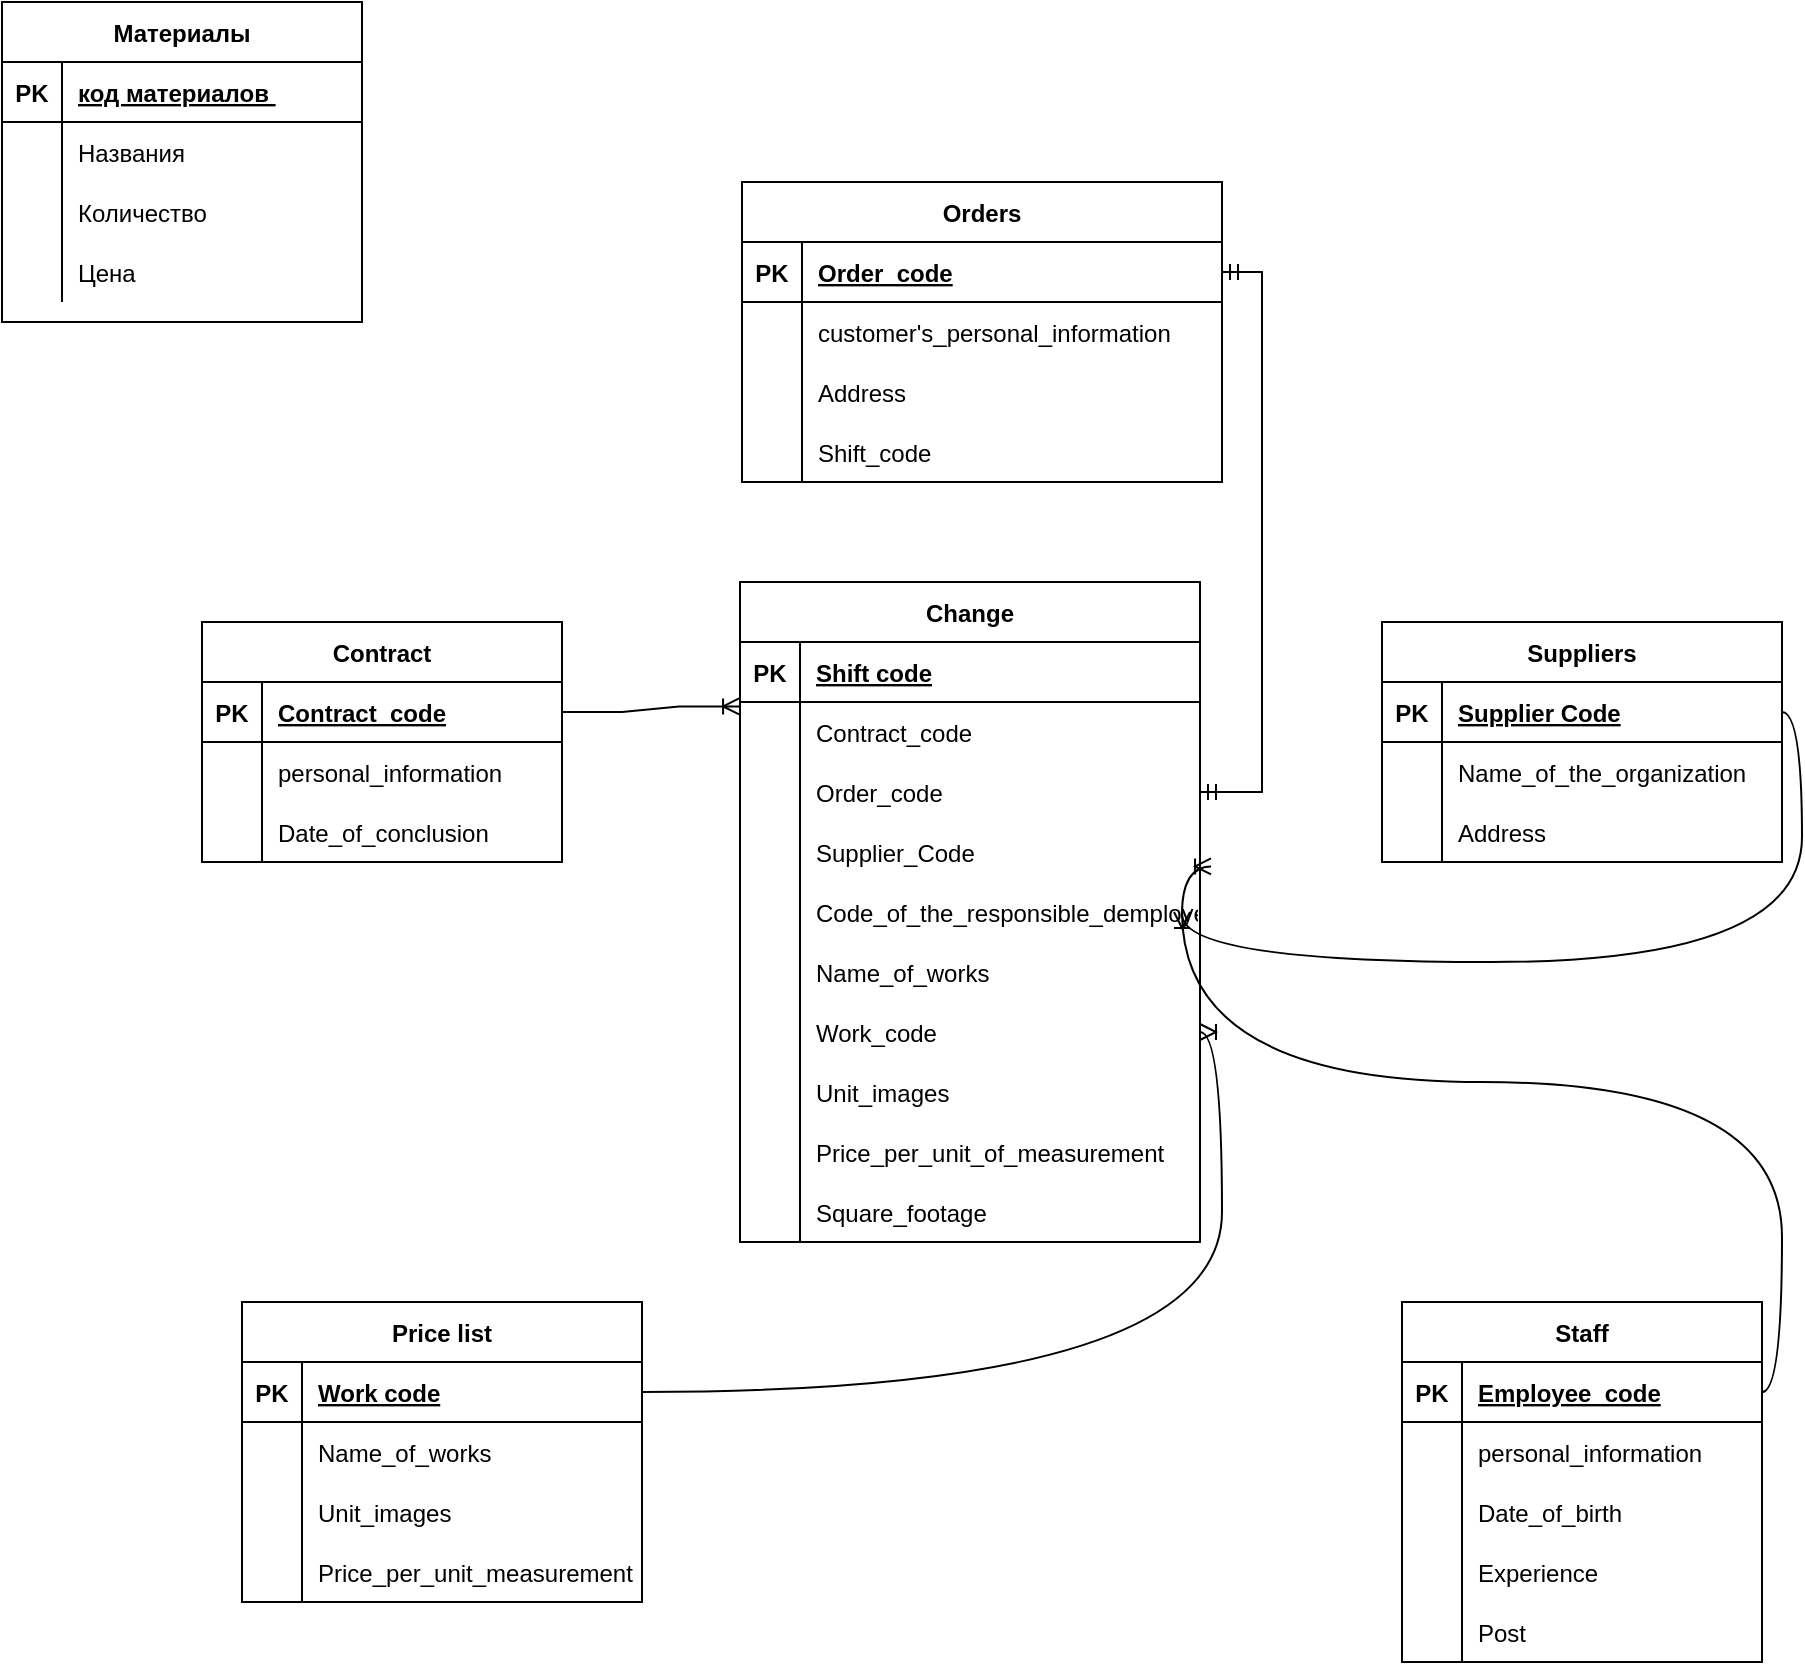 <mxfile version="20.5.0" type="github">
  <diagram id="OFI7wvl5KYQrq9Ls-xoK" name="Страница 1">
    <mxGraphModel dx="1897" dy="1769" grid="1" gridSize="10" guides="1" tooltips="1" connect="1" arrows="1" fold="1" page="1" pageScale="1" pageWidth="827" pageHeight="1169" math="0" shadow="0">
      <root>
        <mxCell id="0" />
        <mxCell id="1" parent="0" />
        <mxCell id="4_44RCQVXp3k6kY-jnT7-1" value="Contract" style="shape=table;startSize=30;container=1;collapsible=1;childLayout=tableLayout;fixedRows=1;rowLines=0;fontStyle=1;align=center;resizeLast=1;" parent="1" vertex="1">
          <mxGeometry x="10" y="180" width="180" height="120" as="geometry" />
        </mxCell>
        <mxCell id="4_44RCQVXp3k6kY-jnT7-2" value="" style="shape=tableRow;horizontal=0;startSize=0;swimlaneHead=0;swimlaneBody=0;fillColor=none;collapsible=0;dropTarget=0;points=[[0,0.5],[1,0.5]];portConstraint=eastwest;top=0;left=0;right=0;bottom=1;" parent="4_44RCQVXp3k6kY-jnT7-1" vertex="1">
          <mxGeometry y="30" width="180" height="30" as="geometry" />
        </mxCell>
        <mxCell id="4_44RCQVXp3k6kY-jnT7-3" value="PK" style="shape=partialRectangle;connectable=0;fillColor=none;top=0;left=0;bottom=0;right=0;fontStyle=1;overflow=hidden;" parent="4_44RCQVXp3k6kY-jnT7-2" vertex="1">
          <mxGeometry width="30" height="30" as="geometry">
            <mxRectangle width="30" height="30" as="alternateBounds" />
          </mxGeometry>
        </mxCell>
        <mxCell id="4_44RCQVXp3k6kY-jnT7-4" value="Contract_code" style="shape=partialRectangle;connectable=0;fillColor=none;top=0;left=0;bottom=0;right=0;align=left;spacingLeft=6;fontStyle=5;overflow=hidden;" parent="4_44RCQVXp3k6kY-jnT7-2" vertex="1">
          <mxGeometry x="30" width="150" height="30" as="geometry">
            <mxRectangle width="150" height="30" as="alternateBounds" />
          </mxGeometry>
        </mxCell>
        <mxCell id="4_44RCQVXp3k6kY-jnT7-5" value="" style="shape=tableRow;horizontal=0;startSize=0;swimlaneHead=0;swimlaneBody=0;fillColor=none;collapsible=0;dropTarget=0;points=[[0,0.5],[1,0.5]];portConstraint=eastwest;top=0;left=0;right=0;bottom=0;" parent="4_44RCQVXp3k6kY-jnT7-1" vertex="1">
          <mxGeometry y="60" width="180" height="30" as="geometry" />
        </mxCell>
        <mxCell id="4_44RCQVXp3k6kY-jnT7-6" value="" style="shape=partialRectangle;connectable=0;fillColor=none;top=0;left=0;bottom=0;right=0;editable=1;overflow=hidden;" parent="4_44RCQVXp3k6kY-jnT7-5" vertex="1">
          <mxGeometry width="30" height="30" as="geometry">
            <mxRectangle width="30" height="30" as="alternateBounds" />
          </mxGeometry>
        </mxCell>
        <mxCell id="4_44RCQVXp3k6kY-jnT7-7" value="personal_information" style="shape=partialRectangle;connectable=0;fillColor=none;top=0;left=0;bottom=0;right=0;align=left;spacingLeft=6;overflow=hidden;" parent="4_44RCQVXp3k6kY-jnT7-5" vertex="1">
          <mxGeometry x="30" width="150" height="30" as="geometry">
            <mxRectangle width="150" height="30" as="alternateBounds" />
          </mxGeometry>
        </mxCell>
        <mxCell id="4_44RCQVXp3k6kY-jnT7-8" value="" style="shape=tableRow;horizontal=0;startSize=0;swimlaneHead=0;swimlaneBody=0;fillColor=none;collapsible=0;dropTarget=0;points=[[0,0.5],[1,0.5]];portConstraint=eastwest;top=0;left=0;right=0;bottom=0;" parent="4_44RCQVXp3k6kY-jnT7-1" vertex="1">
          <mxGeometry y="90" width="180" height="30" as="geometry" />
        </mxCell>
        <mxCell id="4_44RCQVXp3k6kY-jnT7-9" value="" style="shape=partialRectangle;connectable=0;fillColor=none;top=0;left=0;bottom=0;right=0;editable=1;overflow=hidden;" parent="4_44RCQVXp3k6kY-jnT7-8" vertex="1">
          <mxGeometry width="30" height="30" as="geometry">
            <mxRectangle width="30" height="30" as="alternateBounds" />
          </mxGeometry>
        </mxCell>
        <mxCell id="4_44RCQVXp3k6kY-jnT7-10" value="Date_of_conclusion" style="shape=partialRectangle;connectable=0;fillColor=none;top=0;left=0;bottom=0;right=0;align=left;spacingLeft=6;overflow=hidden;" parent="4_44RCQVXp3k6kY-jnT7-8" vertex="1">
          <mxGeometry x="30" width="150" height="30" as="geometry">
            <mxRectangle width="150" height="30" as="alternateBounds" />
          </mxGeometry>
        </mxCell>
        <mxCell id="4_44RCQVXp3k6kY-jnT7-11" value="Change" style="shape=table;startSize=30;container=1;collapsible=1;childLayout=tableLayout;fixedRows=1;rowLines=0;fontStyle=1;align=center;resizeLast=1;gradientColor=none;" parent="1" vertex="1">
          <mxGeometry x="279" y="160" width="230" height="330" as="geometry" />
        </mxCell>
        <mxCell id="4_44RCQVXp3k6kY-jnT7-12" value="" style="shape=tableRow;horizontal=0;startSize=0;swimlaneHead=0;swimlaneBody=0;fillColor=none;collapsible=0;dropTarget=0;points=[[0,0.5],[1,0.5]];portConstraint=eastwest;top=0;left=0;right=0;bottom=1;" parent="4_44RCQVXp3k6kY-jnT7-11" vertex="1">
          <mxGeometry y="30" width="230" height="30" as="geometry" />
        </mxCell>
        <mxCell id="4_44RCQVXp3k6kY-jnT7-13" value="PK" style="shape=partialRectangle;connectable=0;fillColor=none;top=0;left=0;bottom=0;right=0;fontStyle=1;overflow=hidden;" parent="4_44RCQVXp3k6kY-jnT7-12" vertex="1">
          <mxGeometry width="30" height="30" as="geometry">
            <mxRectangle width="30" height="30" as="alternateBounds" />
          </mxGeometry>
        </mxCell>
        <mxCell id="4_44RCQVXp3k6kY-jnT7-14" value="Shift code" style="shape=partialRectangle;connectable=0;fillColor=none;top=0;left=0;bottom=0;right=0;align=left;spacingLeft=6;fontStyle=5;overflow=hidden;" parent="4_44RCQVXp3k6kY-jnT7-12" vertex="1">
          <mxGeometry x="30" width="200" height="30" as="geometry">
            <mxRectangle width="200" height="30" as="alternateBounds" />
          </mxGeometry>
        </mxCell>
        <mxCell id="4_44RCQVXp3k6kY-jnT7-15" value="" style="shape=tableRow;horizontal=0;startSize=0;swimlaneHead=0;swimlaneBody=0;fillColor=none;collapsible=0;dropTarget=0;points=[[0,0.5],[1,0.5]];portConstraint=eastwest;top=0;left=0;right=0;bottom=0;" parent="4_44RCQVXp3k6kY-jnT7-11" vertex="1">
          <mxGeometry y="60" width="230" height="30" as="geometry" />
        </mxCell>
        <mxCell id="4_44RCQVXp3k6kY-jnT7-16" value="" style="shape=partialRectangle;connectable=0;fillColor=none;top=0;left=0;bottom=0;right=0;editable=1;overflow=hidden;" parent="4_44RCQVXp3k6kY-jnT7-15" vertex="1">
          <mxGeometry width="30" height="30" as="geometry">
            <mxRectangle width="30" height="30" as="alternateBounds" />
          </mxGeometry>
        </mxCell>
        <mxCell id="4_44RCQVXp3k6kY-jnT7-17" value="Contract_code" style="shape=partialRectangle;connectable=0;fillColor=none;top=0;left=0;bottom=0;right=0;align=left;spacingLeft=6;overflow=hidden;" parent="4_44RCQVXp3k6kY-jnT7-15" vertex="1">
          <mxGeometry x="30" width="200" height="30" as="geometry">
            <mxRectangle width="200" height="30" as="alternateBounds" />
          </mxGeometry>
        </mxCell>
        <mxCell id="4_44RCQVXp3k6kY-jnT7-18" value="" style="shape=tableRow;horizontal=0;startSize=0;swimlaneHead=0;swimlaneBody=0;fillColor=none;collapsible=0;dropTarget=0;points=[[0,0.5],[1,0.5]];portConstraint=eastwest;top=0;left=0;right=0;bottom=0;" parent="4_44RCQVXp3k6kY-jnT7-11" vertex="1">
          <mxGeometry y="90" width="230" height="30" as="geometry" />
        </mxCell>
        <mxCell id="4_44RCQVXp3k6kY-jnT7-19" value="" style="shape=partialRectangle;connectable=0;fillColor=none;top=0;left=0;bottom=0;right=0;editable=1;overflow=hidden;" parent="4_44RCQVXp3k6kY-jnT7-18" vertex="1">
          <mxGeometry width="30" height="30" as="geometry">
            <mxRectangle width="30" height="30" as="alternateBounds" />
          </mxGeometry>
        </mxCell>
        <mxCell id="4_44RCQVXp3k6kY-jnT7-20" value="Order_code" style="shape=partialRectangle;connectable=0;fillColor=none;top=0;left=0;bottom=0;right=0;align=left;spacingLeft=6;overflow=hidden;" parent="4_44RCQVXp3k6kY-jnT7-18" vertex="1">
          <mxGeometry x="30" width="200" height="30" as="geometry">
            <mxRectangle width="200" height="30" as="alternateBounds" />
          </mxGeometry>
        </mxCell>
        <mxCell id="4_44RCQVXp3k6kY-jnT7-21" style="shape=tableRow;horizontal=0;startSize=0;swimlaneHead=0;swimlaneBody=0;fillColor=none;collapsible=0;dropTarget=0;points=[[0,0.5],[1,0.5]];portConstraint=eastwest;top=0;left=0;right=0;bottom=0;" parent="4_44RCQVXp3k6kY-jnT7-11" vertex="1">
          <mxGeometry y="120" width="230" height="30" as="geometry" />
        </mxCell>
        <mxCell id="4_44RCQVXp3k6kY-jnT7-22" style="shape=partialRectangle;connectable=0;fillColor=none;top=0;left=0;bottom=0;right=0;editable=1;overflow=hidden;" parent="4_44RCQVXp3k6kY-jnT7-21" vertex="1">
          <mxGeometry width="30" height="30" as="geometry">
            <mxRectangle width="30" height="30" as="alternateBounds" />
          </mxGeometry>
        </mxCell>
        <mxCell id="4_44RCQVXp3k6kY-jnT7-23" value="Supplier_Code" style="shape=partialRectangle;connectable=0;fillColor=none;top=0;left=0;bottom=0;right=0;align=left;spacingLeft=6;overflow=hidden;" parent="4_44RCQVXp3k6kY-jnT7-21" vertex="1">
          <mxGeometry x="30" width="200" height="30" as="geometry">
            <mxRectangle width="200" height="30" as="alternateBounds" />
          </mxGeometry>
        </mxCell>
        <mxCell id="4_44RCQVXp3k6kY-jnT7-24" style="shape=tableRow;horizontal=0;startSize=0;swimlaneHead=0;swimlaneBody=0;fillColor=none;collapsible=0;dropTarget=0;points=[[0,0.5],[1,0.5]];portConstraint=eastwest;top=0;left=0;right=0;bottom=0;" parent="4_44RCQVXp3k6kY-jnT7-11" vertex="1">
          <mxGeometry y="150" width="230" height="30" as="geometry" />
        </mxCell>
        <mxCell id="4_44RCQVXp3k6kY-jnT7-25" style="shape=partialRectangle;connectable=0;fillColor=none;top=0;left=0;bottom=0;right=0;editable=1;overflow=hidden;" parent="4_44RCQVXp3k6kY-jnT7-24" vertex="1">
          <mxGeometry width="30" height="30" as="geometry">
            <mxRectangle width="30" height="30" as="alternateBounds" />
          </mxGeometry>
        </mxCell>
        <mxCell id="4_44RCQVXp3k6kY-jnT7-26" value="Code_of_the_responsible_demployee" style="shape=partialRectangle;connectable=0;fillColor=none;top=0;left=0;bottom=0;right=0;align=left;spacingLeft=6;overflow=hidden;" parent="4_44RCQVXp3k6kY-jnT7-24" vertex="1">
          <mxGeometry x="30" width="200" height="30" as="geometry">
            <mxRectangle width="200" height="30" as="alternateBounds" />
          </mxGeometry>
        </mxCell>
        <mxCell id="4_44RCQVXp3k6kY-jnT7-27" style="shape=tableRow;horizontal=0;startSize=0;swimlaneHead=0;swimlaneBody=0;fillColor=none;collapsible=0;dropTarget=0;points=[[0,0.5],[1,0.5]];portConstraint=eastwest;top=0;left=0;right=0;bottom=0;" parent="4_44RCQVXp3k6kY-jnT7-11" vertex="1">
          <mxGeometry y="180" width="230" height="30" as="geometry" />
        </mxCell>
        <mxCell id="4_44RCQVXp3k6kY-jnT7-28" style="shape=partialRectangle;connectable=0;fillColor=none;top=0;left=0;bottom=0;right=0;editable=1;overflow=hidden;" parent="4_44RCQVXp3k6kY-jnT7-27" vertex="1">
          <mxGeometry width="30" height="30" as="geometry">
            <mxRectangle width="30" height="30" as="alternateBounds" />
          </mxGeometry>
        </mxCell>
        <mxCell id="4_44RCQVXp3k6kY-jnT7-29" value="Name_of_works" style="shape=partialRectangle;connectable=0;fillColor=none;top=0;left=0;bottom=0;right=0;align=left;spacingLeft=6;overflow=hidden;" parent="4_44RCQVXp3k6kY-jnT7-27" vertex="1">
          <mxGeometry x="30" width="200" height="30" as="geometry">
            <mxRectangle width="200" height="30" as="alternateBounds" />
          </mxGeometry>
        </mxCell>
        <mxCell id="4_44RCQVXp3k6kY-jnT7-30" style="shape=tableRow;horizontal=0;startSize=0;swimlaneHead=0;swimlaneBody=0;fillColor=none;collapsible=0;dropTarget=0;points=[[0,0.5],[1,0.5]];portConstraint=eastwest;top=0;left=0;right=0;bottom=0;" parent="4_44RCQVXp3k6kY-jnT7-11" vertex="1">
          <mxGeometry y="210" width="230" height="30" as="geometry" />
        </mxCell>
        <mxCell id="4_44RCQVXp3k6kY-jnT7-31" style="shape=partialRectangle;connectable=0;fillColor=none;top=0;left=0;bottom=0;right=0;editable=1;overflow=hidden;" parent="4_44RCQVXp3k6kY-jnT7-30" vertex="1">
          <mxGeometry width="30" height="30" as="geometry">
            <mxRectangle width="30" height="30" as="alternateBounds" />
          </mxGeometry>
        </mxCell>
        <mxCell id="4_44RCQVXp3k6kY-jnT7-32" value="Work_code" style="shape=partialRectangle;connectable=0;fillColor=none;top=0;left=0;bottom=0;right=0;align=left;spacingLeft=6;overflow=hidden;" parent="4_44RCQVXp3k6kY-jnT7-30" vertex="1">
          <mxGeometry x="30" width="200" height="30" as="geometry">
            <mxRectangle width="200" height="30" as="alternateBounds" />
          </mxGeometry>
        </mxCell>
        <mxCell id="4_44RCQVXp3k6kY-jnT7-33" style="shape=tableRow;horizontal=0;startSize=0;swimlaneHead=0;swimlaneBody=0;fillColor=none;collapsible=0;dropTarget=0;points=[[0,0.5],[1,0.5]];portConstraint=eastwest;top=0;left=0;right=0;bottom=0;" parent="4_44RCQVXp3k6kY-jnT7-11" vertex="1">
          <mxGeometry y="240" width="230" height="30" as="geometry" />
        </mxCell>
        <mxCell id="4_44RCQVXp3k6kY-jnT7-34" style="shape=partialRectangle;connectable=0;fillColor=none;top=0;left=0;bottom=0;right=0;editable=1;overflow=hidden;" parent="4_44RCQVXp3k6kY-jnT7-33" vertex="1">
          <mxGeometry width="30" height="30" as="geometry">
            <mxRectangle width="30" height="30" as="alternateBounds" />
          </mxGeometry>
        </mxCell>
        <mxCell id="4_44RCQVXp3k6kY-jnT7-35" value="Unit_images" style="shape=partialRectangle;connectable=0;fillColor=none;top=0;left=0;bottom=0;right=0;align=left;spacingLeft=6;overflow=hidden;" parent="4_44RCQVXp3k6kY-jnT7-33" vertex="1">
          <mxGeometry x="30" width="200" height="30" as="geometry">
            <mxRectangle width="200" height="30" as="alternateBounds" />
          </mxGeometry>
        </mxCell>
        <mxCell id="4_44RCQVXp3k6kY-jnT7-36" style="shape=tableRow;horizontal=0;startSize=0;swimlaneHead=0;swimlaneBody=0;fillColor=none;collapsible=0;dropTarget=0;points=[[0,0.5],[1,0.5]];portConstraint=eastwest;top=0;left=0;right=0;bottom=0;" parent="4_44RCQVXp3k6kY-jnT7-11" vertex="1">
          <mxGeometry y="270" width="230" height="30" as="geometry" />
        </mxCell>
        <mxCell id="4_44RCQVXp3k6kY-jnT7-37" style="shape=partialRectangle;connectable=0;fillColor=none;top=0;left=0;bottom=0;right=0;editable=1;overflow=hidden;" parent="4_44RCQVXp3k6kY-jnT7-36" vertex="1">
          <mxGeometry width="30" height="30" as="geometry">
            <mxRectangle width="30" height="30" as="alternateBounds" />
          </mxGeometry>
        </mxCell>
        <mxCell id="4_44RCQVXp3k6kY-jnT7-38" value="Price_per_unit_of_measurement" style="shape=partialRectangle;connectable=0;fillColor=none;top=0;left=0;bottom=0;right=0;align=left;spacingLeft=6;overflow=hidden;" parent="4_44RCQVXp3k6kY-jnT7-36" vertex="1">
          <mxGeometry x="30" width="200" height="30" as="geometry">
            <mxRectangle width="200" height="30" as="alternateBounds" />
          </mxGeometry>
        </mxCell>
        <mxCell id="4_44RCQVXp3k6kY-jnT7-39" style="shape=tableRow;horizontal=0;startSize=0;swimlaneHead=0;swimlaneBody=0;fillColor=none;collapsible=0;dropTarget=0;points=[[0,0.5],[1,0.5]];portConstraint=eastwest;top=0;left=0;right=0;bottom=0;" parent="4_44RCQVXp3k6kY-jnT7-11" vertex="1">
          <mxGeometry y="300" width="230" height="30" as="geometry" />
        </mxCell>
        <mxCell id="4_44RCQVXp3k6kY-jnT7-40" style="shape=partialRectangle;connectable=0;fillColor=none;top=0;left=0;bottom=0;right=0;editable=1;overflow=hidden;" parent="4_44RCQVXp3k6kY-jnT7-39" vertex="1">
          <mxGeometry width="30" height="30" as="geometry">
            <mxRectangle width="30" height="30" as="alternateBounds" />
          </mxGeometry>
        </mxCell>
        <mxCell id="4_44RCQVXp3k6kY-jnT7-41" value="Square_footage" style="shape=partialRectangle;connectable=0;fillColor=none;top=0;left=0;bottom=0;right=0;align=left;spacingLeft=6;overflow=hidden;" parent="4_44RCQVXp3k6kY-jnT7-39" vertex="1">
          <mxGeometry x="30" width="200" height="30" as="geometry">
            <mxRectangle width="200" height="30" as="alternateBounds" />
          </mxGeometry>
        </mxCell>
        <mxCell id="4_44RCQVXp3k6kY-jnT7-42" value="Orders" style="shape=table;startSize=30;container=1;collapsible=1;childLayout=tableLayout;fixedRows=1;rowLines=0;fontStyle=1;align=center;resizeLast=1;" parent="1" vertex="1">
          <mxGeometry x="280" y="-40" width="240" height="150" as="geometry" />
        </mxCell>
        <mxCell id="4_44RCQVXp3k6kY-jnT7-43" value="" style="shape=tableRow;horizontal=0;startSize=0;swimlaneHead=0;swimlaneBody=0;fillColor=none;collapsible=0;dropTarget=0;points=[[0,0.5],[1,0.5]];portConstraint=eastwest;top=0;left=0;right=0;bottom=1;" parent="4_44RCQVXp3k6kY-jnT7-42" vertex="1">
          <mxGeometry y="30" width="240" height="30" as="geometry" />
        </mxCell>
        <mxCell id="4_44RCQVXp3k6kY-jnT7-44" value="PK" style="shape=partialRectangle;connectable=0;fillColor=none;top=0;left=0;bottom=0;right=0;fontStyle=1;overflow=hidden;" parent="4_44RCQVXp3k6kY-jnT7-43" vertex="1">
          <mxGeometry width="30" height="30" as="geometry">
            <mxRectangle width="30" height="30" as="alternateBounds" />
          </mxGeometry>
        </mxCell>
        <mxCell id="4_44RCQVXp3k6kY-jnT7-45" value="Order_code" style="shape=partialRectangle;connectable=0;fillColor=none;top=0;left=0;bottom=0;right=0;align=left;spacingLeft=6;fontStyle=5;overflow=hidden;" parent="4_44RCQVXp3k6kY-jnT7-43" vertex="1">
          <mxGeometry x="30" width="210" height="30" as="geometry">
            <mxRectangle width="210" height="30" as="alternateBounds" />
          </mxGeometry>
        </mxCell>
        <mxCell id="4_44RCQVXp3k6kY-jnT7-46" value="" style="shape=tableRow;horizontal=0;startSize=0;swimlaneHead=0;swimlaneBody=0;fillColor=none;collapsible=0;dropTarget=0;points=[[0,0.5],[1,0.5]];portConstraint=eastwest;top=0;left=0;right=0;bottom=0;" parent="4_44RCQVXp3k6kY-jnT7-42" vertex="1">
          <mxGeometry y="60" width="240" height="30" as="geometry" />
        </mxCell>
        <mxCell id="4_44RCQVXp3k6kY-jnT7-47" value="" style="shape=partialRectangle;connectable=0;fillColor=none;top=0;left=0;bottom=0;right=0;editable=1;overflow=hidden;" parent="4_44RCQVXp3k6kY-jnT7-46" vertex="1">
          <mxGeometry width="30" height="30" as="geometry">
            <mxRectangle width="30" height="30" as="alternateBounds" />
          </mxGeometry>
        </mxCell>
        <mxCell id="4_44RCQVXp3k6kY-jnT7-48" value="customer&#39;s_personal_information" style="shape=partialRectangle;connectable=0;fillColor=none;top=0;left=0;bottom=0;right=0;align=left;spacingLeft=6;overflow=hidden;" parent="4_44RCQVXp3k6kY-jnT7-46" vertex="1">
          <mxGeometry x="30" width="210" height="30" as="geometry">
            <mxRectangle width="210" height="30" as="alternateBounds" />
          </mxGeometry>
        </mxCell>
        <mxCell id="4_44RCQVXp3k6kY-jnT7-49" value="" style="shape=tableRow;horizontal=0;startSize=0;swimlaneHead=0;swimlaneBody=0;fillColor=none;collapsible=0;dropTarget=0;points=[[0,0.5],[1,0.5]];portConstraint=eastwest;top=0;left=0;right=0;bottom=0;" parent="4_44RCQVXp3k6kY-jnT7-42" vertex="1">
          <mxGeometry y="90" width="240" height="30" as="geometry" />
        </mxCell>
        <mxCell id="4_44RCQVXp3k6kY-jnT7-50" value="" style="shape=partialRectangle;connectable=0;fillColor=none;top=0;left=0;bottom=0;right=0;editable=1;overflow=hidden;" parent="4_44RCQVXp3k6kY-jnT7-49" vertex="1">
          <mxGeometry width="30" height="30" as="geometry">
            <mxRectangle width="30" height="30" as="alternateBounds" />
          </mxGeometry>
        </mxCell>
        <mxCell id="4_44RCQVXp3k6kY-jnT7-51" value="Address" style="shape=partialRectangle;connectable=0;fillColor=none;top=0;left=0;bottom=0;right=0;align=left;spacingLeft=6;overflow=hidden;" parent="4_44RCQVXp3k6kY-jnT7-49" vertex="1">
          <mxGeometry x="30" width="210" height="30" as="geometry">
            <mxRectangle width="210" height="30" as="alternateBounds" />
          </mxGeometry>
        </mxCell>
        <mxCell id="4_44RCQVXp3k6kY-jnT7-52" style="shape=tableRow;horizontal=0;startSize=0;swimlaneHead=0;swimlaneBody=0;fillColor=none;collapsible=0;dropTarget=0;points=[[0,0.5],[1,0.5]];portConstraint=eastwest;top=0;left=0;right=0;bottom=0;" parent="4_44RCQVXp3k6kY-jnT7-42" vertex="1">
          <mxGeometry y="120" width="240" height="30" as="geometry" />
        </mxCell>
        <mxCell id="4_44RCQVXp3k6kY-jnT7-53" style="shape=partialRectangle;connectable=0;fillColor=none;top=0;left=0;bottom=0;right=0;editable=1;overflow=hidden;" parent="4_44RCQVXp3k6kY-jnT7-52" vertex="1">
          <mxGeometry width="30" height="30" as="geometry">
            <mxRectangle width="30" height="30" as="alternateBounds" />
          </mxGeometry>
        </mxCell>
        <mxCell id="4_44RCQVXp3k6kY-jnT7-54" value="Shift_code" style="shape=partialRectangle;connectable=0;fillColor=none;top=0;left=0;bottom=0;right=0;align=left;spacingLeft=6;overflow=hidden;" parent="4_44RCQVXp3k6kY-jnT7-52" vertex="1">
          <mxGeometry x="30" width="210" height="30" as="geometry">
            <mxRectangle width="210" height="30" as="alternateBounds" />
          </mxGeometry>
        </mxCell>
        <mxCell id="4_44RCQVXp3k6kY-jnT7-55" value="Suppliers" style="shape=table;startSize=30;container=1;collapsible=1;childLayout=tableLayout;fixedRows=1;rowLines=0;fontStyle=1;align=center;resizeLast=1;" parent="1" vertex="1">
          <mxGeometry x="600" y="180" width="200" height="120" as="geometry" />
        </mxCell>
        <mxCell id="4_44RCQVXp3k6kY-jnT7-56" value="" style="shape=tableRow;horizontal=0;startSize=0;swimlaneHead=0;swimlaneBody=0;fillColor=none;collapsible=0;dropTarget=0;points=[[0,0.5],[1,0.5]];portConstraint=eastwest;top=0;left=0;right=0;bottom=1;" parent="4_44RCQVXp3k6kY-jnT7-55" vertex="1">
          <mxGeometry y="30" width="200" height="30" as="geometry" />
        </mxCell>
        <mxCell id="4_44RCQVXp3k6kY-jnT7-57" value="PK" style="shape=partialRectangle;connectable=0;fillColor=none;top=0;left=0;bottom=0;right=0;fontStyle=1;overflow=hidden;" parent="4_44RCQVXp3k6kY-jnT7-56" vertex="1">
          <mxGeometry width="30" height="30" as="geometry">
            <mxRectangle width="30" height="30" as="alternateBounds" />
          </mxGeometry>
        </mxCell>
        <mxCell id="4_44RCQVXp3k6kY-jnT7-58" value="Supplier Code" style="shape=partialRectangle;connectable=0;fillColor=none;top=0;left=0;bottom=0;right=0;align=left;spacingLeft=6;fontStyle=5;overflow=hidden;" parent="4_44RCQVXp3k6kY-jnT7-56" vertex="1">
          <mxGeometry x="30" width="170" height="30" as="geometry">
            <mxRectangle width="170" height="30" as="alternateBounds" />
          </mxGeometry>
        </mxCell>
        <mxCell id="4_44RCQVXp3k6kY-jnT7-59" value="" style="shape=tableRow;horizontal=0;startSize=0;swimlaneHead=0;swimlaneBody=0;fillColor=none;collapsible=0;dropTarget=0;points=[[0,0.5],[1,0.5]];portConstraint=eastwest;top=0;left=0;right=0;bottom=0;" parent="4_44RCQVXp3k6kY-jnT7-55" vertex="1">
          <mxGeometry y="60" width="200" height="30" as="geometry" />
        </mxCell>
        <mxCell id="4_44RCQVXp3k6kY-jnT7-60" value="" style="shape=partialRectangle;connectable=0;fillColor=none;top=0;left=0;bottom=0;right=0;editable=1;overflow=hidden;" parent="4_44RCQVXp3k6kY-jnT7-59" vertex="1">
          <mxGeometry width="30" height="30" as="geometry">
            <mxRectangle width="30" height="30" as="alternateBounds" />
          </mxGeometry>
        </mxCell>
        <mxCell id="4_44RCQVXp3k6kY-jnT7-61" value="Name_of_the_organization" style="shape=partialRectangle;connectable=0;fillColor=none;top=0;left=0;bottom=0;right=0;align=left;spacingLeft=6;overflow=hidden;" parent="4_44RCQVXp3k6kY-jnT7-59" vertex="1">
          <mxGeometry x="30" width="170" height="30" as="geometry">
            <mxRectangle width="170" height="30" as="alternateBounds" />
          </mxGeometry>
        </mxCell>
        <mxCell id="4_44RCQVXp3k6kY-jnT7-62" value="" style="shape=tableRow;horizontal=0;startSize=0;swimlaneHead=0;swimlaneBody=0;fillColor=none;collapsible=0;dropTarget=0;points=[[0,0.5],[1,0.5]];portConstraint=eastwest;top=0;left=0;right=0;bottom=0;" parent="4_44RCQVXp3k6kY-jnT7-55" vertex="1">
          <mxGeometry y="90" width="200" height="30" as="geometry" />
        </mxCell>
        <mxCell id="4_44RCQVXp3k6kY-jnT7-63" value="" style="shape=partialRectangle;connectable=0;fillColor=none;top=0;left=0;bottom=0;right=0;editable=1;overflow=hidden;" parent="4_44RCQVXp3k6kY-jnT7-62" vertex="1">
          <mxGeometry width="30" height="30" as="geometry">
            <mxRectangle width="30" height="30" as="alternateBounds" />
          </mxGeometry>
        </mxCell>
        <mxCell id="4_44RCQVXp3k6kY-jnT7-64" value="Address" style="shape=partialRectangle;connectable=0;fillColor=none;top=0;left=0;bottom=0;right=0;align=left;spacingLeft=6;overflow=hidden;" parent="4_44RCQVXp3k6kY-jnT7-62" vertex="1">
          <mxGeometry x="30" width="170" height="30" as="geometry">
            <mxRectangle width="170" height="30" as="alternateBounds" />
          </mxGeometry>
        </mxCell>
        <mxCell id="4_44RCQVXp3k6kY-jnT7-65" value="Staff" style="shape=table;startSize=30;container=1;collapsible=1;childLayout=tableLayout;fixedRows=1;rowLines=0;fontStyle=1;align=center;resizeLast=1;" parent="1" vertex="1">
          <mxGeometry x="610" y="520" width="180" height="180" as="geometry" />
        </mxCell>
        <mxCell id="4_44RCQVXp3k6kY-jnT7-66" value="" style="shape=tableRow;horizontal=0;startSize=0;swimlaneHead=0;swimlaneBody=0;fillColor=none;collapsible=0;dropTarget=0;points=[[0,0.5],[1,0.5]];portConstraint=eastwest;top=0;left=0;right=0;bottom=1;" parent="4_44RCQVXp3k6kY-jnT7-65" vertex="1">
          <mxGeometry y="30" width="180" height="30" as="geometry" />
        </mxCell>
        <mxCell id="4_44RCQVXp3k6kY-jnT7-67" value="PK" style="shape=partialRectangle;connectable=0;fillColor=none;top=0;left=0;bottom=0;right=0;fontStyle=1;overflow=hidden;" parent="4_44RCQVXp3k6kY-jnT7-66" vertex="1">
          <mxGeometry width="30" height="30" as="geometry">
            <mxRectangle width="30" height="30" as="alternateBounds" />
          </mxGeometry>
        </mxCell>
        <mxCell id="4_44RCQVXp3k6kY-jnT7-68" value="Employee_code" style="shape=partialRectangle;connectable=0;fillColor=none;top=0;left=0;bottom=0;right=0;align=left;spacingLeft=6;fontStyle=5;overflow=hidden;" parent="4_44RCQVXp3k6kY-jnT7-66" vertex="1">
          <mxGeometry x="30" width="150" height="30" as="geometry">
            <mxRectangle width="150" height="30" as="alternateBounds" />
          </mxGeometry>
        </mxCell>
        <mxCell id="4_44RCQVXp3k6kY-jnT7-69" value="" style="shape=tableRow;horizontal=0;startSize=0;swimlaneHead=0;swimlaneBody=0;fillColor=none;collapsible=0;dropTarget=0;points=[[0,0.5],[1,0.5]];portConstraint=eastwest;top=0;left=0;right=0;bottom=0;" parent="4_44RCQVXp3k6kY-jnT7-65" vertex="1">
          <mxGeometry y="60" width="180" height="30" as="geometry" />
        </mxCell>
        <mxCell id="4_44RCQVXp3k6kY-jnT7-70" value="" style="shape=partialRectangle;connectable=0;fillColor=none;top=0;left=0;bottom=0;right=0;editable=1;overflow=hidden;" parent="4_44RCQVXp3k6kY-jnT7-69" vertex="1">
          <mxGeometry width="30" height="30" as="geometry">
            <mxRectangle width="30" height="30" as="alternateBounds" />
          </mxGeometry>
        </mxCell>
        <mxCell id="4_44RCQVXp3k6kY-jnT7-71" value="personal_information" style="shape=partialRectangle;connectable=0;fillColor=none;top=0;left=0;bottom=0;right=0;align=left;spacingLeft=6;overflow=hidden;" parent="4_44RCQVXp3k6kY-jnT7-69" vertex="1">
          <mxGeometry x="30" width="150" height="30" as="geometry">
            <mxRectangle width="150" height="30" as="alternateBounds" />
          </mxGeometry>
        </mxCell>
        <mxCell id="4_44RCQVXp3k6kY-jnT7-72" value="" style="shape=tableRow;horizontal=0;startSize=0;swimlaneHead=0;swimlaneBody=0;fillColor=none;collapsible=0;dropTarget=0;points=[[0,0.5],[1,0.5]];portConstraint=eastwest;top=0;left=0;right=0;bottom=0;" parent="4_44RCQVXp3k6kY-jnT7-65" vertex="1">
          <mxGeometry y="90" width="180" height="30" as="geometry" />
        </mxCell>
        <mxCell id="4_44RCQVXp3k6kY-jnT7-73" value="" style="shape=partialRectangle;connectable=0;fillColor=none;top=0;left=0;bottom=0;right=0;editable=1;overflow=hidden;" parent="4_44RCQVXp3k6kY-jnT7-72" vertex="1">
          <mxGeometry width="30" height="30" as="geometry">
            <mxRectangle width="30" height="30" as="alternateBounds" />
          </mxGeometry>
        </mxCell>
        <mxCell id="4_44RCQVXp3k6kY-jnT7-74" value="Date_of_birth" style="shape=partialRectangle;connectable=0;fillColor=none;top=0;left=0;bottom=0;right=0;align=left;spacingLeft=6;overflow=hidden;" parent="4_44RCQVXp3k6kY-jnT7-72" vertex="1">
          <mxGeometry x="30" width="150" height="30" as="geometry">
            <mxRectangle width="150" height="30" as="alternateBounds" />
          </mxGeometry>
        </mxCell>
        <mxCell id="4_44RCQVXp3k6kY-jnT7-75" style="shape=tableRow;horizontal=0;startSize=0;swimlaneHead=0;swimlaneBody=0;fillColor=none;collapsible=0;dropTarget=0;points=[[0,0.5],[1,0.5]];portConstraint=eastwest;top=0;left=0;right=0;bottom=0;" parent="4_44RCQVXp3k6kY-jnT7-65" vertex="1">
          <mxGeometry y="120" width="180" height="30" as="geometry" />
        </mxCell>
        <mxCell id="4_44RCQVXp3k6kY-jnT7-76" style="shape=partialRectangle;connectable=0;fillColor=none;top=0;left=0;bottom=0;right=0;editable=1;overflow=hidden;" parent="4_44RCQVXp3k6kY-jnT7-75" vertex="1">
          <mxGeometry width="30" height="30" as="geometry">
            <mxRectangle width="30" height="30" as="alternateBounds" />
          </mxGeometry>
        </mxCell>
        <mxCell id="4_44RCQVXp3k6kY-jnT7-77" value="Experience" style="shape=partialRectangle;connectable=0;fillColor=none;top=0;left=0;bottom=0;right=0;align=left;spacingLeft=6;overflow=hidden;" parent="4_44RCQVXp3k6kY-jnT7-75" vertex="1">
          <mxGeometry x="30" width="150" height="30" as="geometry">
            <mxRectangle width="150" height="30" as="alternateBounds" />
          </mxGeometry>
        </mxCell>
        <mxCell id="4_44RCQVXp3k6kY-jnT7-78" style="shape=tableRow;horizontal=0;startSize=0;swimlaneHead=0;swimlaneBody=0;fillColor=none;collapsible=0;dropTarget=0;points=[[0,0.5],[1,0.5]];portConstraint=eastwest;top=0;left=0;right=0;bottom=0;" parent="4_44RCQVXp3k6kY-jnT7-65" vertex="1">
          <mxGeometry y="150" width="180" height="30" as="geometry" />
        </mxCell>
        <mxCell id="4_44RCQVXp3k6kY-jnT7-79" style="shape=partialRectangle;connectable=0;fillColor=none;top=0;left=0;bottom=0;right=0;editable=1;overflow=hidden;" parent="4_44RCQVXp3k6kY-jnT7-78" vertex="1">
          <mxGeometry width="30" height="30" as="geometry">
            <mxRectangle width="30" height="30" as="alternateBounds" />
          </mxGeometry>
        </mxCell>
        <mxCell id="4_44RCQVXp3k6kY-jnT7-80" value="Post" style="shape=partialRectangle;connectable=0;fillColor=none;top=0;left=0;bottom=0;right=0;align=left;spacingLeft=6;overflow=hidden;" parent="4_44RCQVXp3k6kY-jnT7-78" vertex="1">
          <mxGeometry x="30" width="150" height="30" as="geometry">
            <mxRectangle width="150" height="30" as="alternateBounds" />
          </mxGeometry>
        </mxCell>
        <mxCell id="4_44RCQVXp3k6kY-jnT7-81" value="Price list" style="shape=table;startSize=30;container=1;collapsible=1;childLayout=tableLayout;fixedRows=1;rowLines=0;fontStyle=1;align=center;resizeLast=1;" parent="1" vertex="1">
          <mxGeometry x="30" y="520" width="200" height="150" as="geometry" />
        </mxCell>
        <mxCell id="4_44RCQVXp3k6kY-jnT7-82" value="" style="shape=tableRow;horizontal=0;startSize=0;swimlaneHead=0;swimlaneBody=0;fillColor=none;collapsible=0;dropTarget=0;points=[[0,0.5],[1,0.5]];portConstraint=eastwest;top=0;left=0;right=0;bottom=1;" parent="4_44RCQVXp3k6kY-jnT7-81" vertex="1">
          <mxGeometry y="30" width="200" height="30" as="geometry" />
        </mxCell>
        <mxCell id="4_44RCQVXp3k6kY-jnT7-83" value="PK" style="shape=partialRectangle;connectable=0;fillColor=none;top=0;left=0;bottom=0;right=0;fontStyle=1;overflow=hidden;" parent="4_44RCQVXp3k6kY-jnT7-82" vertex="1">
          <mxGeometry width="30" height="30" as="geometry">
            <mxRectangle width="30" height="30" as="alternateBounds" />
          </mxGeometry>
        </mxCell>
        <mxCell id="4_44RCQVXp3k6kY-jnT7-84" value="Work code" style="shape=partialRectangle;connectable=0;fillColor=none;top=0;left=0;bottom=0;right=0;align=left;spacingLeft=6;fontStyle=5;overflow=hidden;" parent="4_44RCQVXp3k6kY-jnT7-82" vertex="1">
          <mxGeometry x="30" width="170" height="30" as="geometry">
            <mxRectangle width="170" height="30" as="alternateBounds" />
          </mxGeometry>
        </mxCell>
        <mxCell id="4_44RCQVXp3k6kY-jnT7-85" value="" style="shape=tableRow;horizontal=0;startSize=0;swimlaneHead=0;swimlaneBody=0;fillColor=none;collapsible=0;dropTarget=0;points=[[0,0.5],[1,0.5]];portConstraint=eastwest;top=0;left=0;right=0;bottom=0;" parent="4_44RCQVXp3k6kY-jnT7-81" vertex="1">
          <mxGeometry y="60" width="200" height="30" as="geometry" />
        </mxCell>
        <mxCell id="4_44RCQVXp3k6kY-jnT7-86" value="" style="shape=partialRectangle;connectable=0;fillColor=none;top=0;left=0;bottom=0;right=0;editable=1;overflow=hidden;" parent="4_44RCQVXp3k6kY-jnT7-85" vertex="1">
          <mxGeometry width="30" height="30" as="geometry">
            <mxRectangle width="30" height="30" as="alternateBounds" />
          </mxGeometry>
        </mxCell>
        <mxCell id="4_44RCQVXp3k6kY-jnT7-87" value="Name_of_works" style="shape=partialRectangle;connectable=0;fillColor=none;top=0;left=0;bottom=0;right=0;align=left;spacingLeft=6;overflow=hidden;" parent="4_44RCQVXp3k6kY-jnT7-85" vertex="1">
          <mxGeometry x="30" width="170" height="30" as="geometry">
            <mxRectangle width="170" height="30" as="alternateBounds" />
          </mxGeometry>
        </mxCell>
        <mxCell id="4_44RCQVXp3k6kY-jnT7-88" value="" style="shape=tableRow;horizontal=0;startSize=0;swimlaneHead=0;swimlaneBody=0;fillColor=none;collapsible=0;dropTarget=0;points=[[0,0.5],[1,0.5]];portConstraint=eastwest;top=0;left=0;right=0;bottom=0;" parent="4_44RCQVXp3k6kY-jnT7-81" vertex="1">
          <mxGeometry y="90" width="200" height="30" as="geometry" />
        </mxCell>
        <mxCell id="4_44RCQVXp3k6kY-jnT7-89" value="" style="shape=partialRectangle;connectable=0;fillColor=none;top=0;left=0;bottom=0;right=0;editable=1;overflow=hidden;" parent="4_44RCQVXp3k6kY-jnT7-88" vertex="1">
          <mxGeometry width="30" height="30" as="geometry">
            <mxRectangle width="30" height="30" as="alternateBounds" />
          </mxGeometry>
        </mxCell>
        <mxCell id="4_44RCQVXp3k6kY-jnT7-90" value="Unit_images" style="shape=partialRectangle;connectable=0;fillColor=none;top=0;left=0;bottom=0;right=0;align=left;spacingLeft=6;overflow=hidden;" parent="4_44RCQVXp3k6kY-jnT7-88" vertex="1">
          <mxGeometry x="30" width="170" height="30" as="geometry">
            <mxRectangle width="170" height="30" as="alternateBounds" />
          </mxGeometry>
        </mxCell>
        <mxCell id="4_44RCQVXp3k6kY-jnT7-91" value="" style="shape=tableRow;horizontal=0;startSize=0;swimlaneHead=0;swimlaneBody=0;fillColor=none;collapsible=0;dropTarget=0;points=[[0,0.5],[1,0.5]];portConstraint=eastwest;top=0;left=0;right=0;bottom=0;" parent="4_44RCQVXp3k6kY-jnT7-81" vertex="1">
          <mxGeometry y="120" width="200" height="30" as="geometry" />
        </mxCell>
        <mxCell id="4_44RCQVXp3k6kY-jnT7-92" value="" style="shape=partialRectangle;connectable=0;fillColor=none;top=0;left=0;bottom=0;right=0;editable=1;overflow=hidden;" parent="4_44RCQVXp3k6kY-jnT7-91" vertex="1">
          <mxGeometry width="30" height="30" as="geometry">
            <mxRectangle width="30" height="30" as="alternateBounds" />
          </mxGeometry>
        </mxCell>
        <mxCell id="4_44RCQVXp3k6kY-jnT7-93" value="Price_per_unit_measurement" style="shape=partialRectangle;connectable=0;fillColor=none;top=0;left=0;bottom=0;right=0;align=left;spacingLeft=6;overflow=hidden;" parent="4_44RCQVXp3k6kY-jnT7-91" vertex="1">
          <mxGeometry x="30" width="170" height="30" as="geometry">
            <mxRectangle width="170" height="30" as="alternateBounds" />
          </mxGeometry>
        </mxCell>
        <mxCell id="4_44RCQVXp3k6kY-jnT7-94" value="" style="edgeStyle=entityRelationEdgeStyle;fontSize=12;html=1;endArrow=ERoneToMany;rounded=0;fontFamily=Times New Roman;exitX=1;exitY=0.5;exitDx=0;exitDy=0;entryX=-0.002;entryY=0.073;entryDx=0;entryDy=0;entryPerimeter=0;" parent="1" source="4_44RCQVXp3k6kY-jnT7-2" target="4_44RCQVXp3k6kY-jnT7-15" edge="1">
          <mxGeometry width="100" height="100" relative="1" as="geometry">
            <mxPoint x="420" y="270" as="sourcePoint" />
            <mxPoint x="520" y="170" as="targetPoint" />
          </mxGeometry>
        </mxCell>
        <mxCell id="4_44RCQVXp3k6kY-jnT7-95" value="" style="edgeStyle=orthogonalEdgeStyle;fontSize=12;html=1;endArrow=ERoneToMany;rounded=0;fontFamily=Times New Roman;entryX=1;entryY=0.5;entryDx=0;entryDy=0;exitX=1;exitY=0.5;exitDx=0;exitDy=0;elbow=vertical;curved=1;" parent="1" source="4_44RCQVXp3k6kY-jnT7-82" target="4_44RCQVXp3k6kY-jnT7-30" edge="1">
          <mxGeometry width="100" height="100" relative="1" as="geometry">
            <mxPoint x="290" y="270" as="sourcePoint" />
            <mxPoint x="190" y="170" as="targetPoint" />
            <Array as="points">
              <mxPoint x="520" y="565" />
              <mxPoint x="520" y="385" />
            </Array>
          </mxGeometry>
        </mxCell>
        <mxCell id="4_44RCQVXp3k6kY-jnT7-96" value="" style="edgeStyle=elbowEdgeStyle;fontSize=12;html=1;endArrow=ERmandOne;startArrow=ERmandOne;rounded=0;fontFamily=Times New Roman;entryX=1;entryY=0.5;entryDx=0;entryDy=0;exitX=1;exitY=0.5;exitDx=0;exitDy=0;" parent="1" source="4_44RCQVXp3k6kY-jnT7-43" target="4_44RCQVXp3k6kY-jnT7-18" edge="1">
          <mxGeometry width="100" height="100" relative="1" as="geometry">
            <mxPoint x="560" y="30" as="sourcePoint" />
            <mxPoint x="520" y="370" as="targetPoint" />
            <Array as="points">
              <mxPoint x="540" y="30" />
              <mxPoint x="560" y="20" />
              <mxPoint x="540" y="30" />
              <mxPoint x="550" y="80" />
              <mxPoint x="530" y="130" />
            </Array>
          </mxGeometry>
        </mxCell>
        <mxCell id="4_44RCQVXp3k6kY-jnT7-97" value="" style="edgeStyle=orthogonalEdgeStyle;fontSize=12;html=1;endArrow=ERoneToMany;rounded=0;fontFamily=Times New Roman;exitX=1;exitY=0.5;exitDx=0;exitDy=0;curved=1;" parent="1" source="4_44RCQVXp3k6kY-jnT7-66" edge="1">
          <mxGeometry width="100" height="100" relative="1" as="geometry">
            <mxPoint x="420" y="470" as="sourcePoint" />
            <mxPoint x="500" y="325" as="targetPoint" />
            <Array as="points">
              <mxPoint x="800" y="565" />
              <mxPoint x="800" y="410" />
              <mxPoint x="500" y="410" />
            </Array>
          </mxGeometry>
        </mxCell>
        <mxCell id="4_44RCQVXp3k6kY-jnT7-98" value="" style="edgeStyle=orthogonalEdgeStyle;fontSize=12;html=1;endArrow=ERoneToMany;rounded=0;fontFamily=Times New Roman;curved=1;entryX=1.024;entryY=0.74;entryDx=0;entryDy=0;exitX=1;exitY=0.5;exitDx=0;exitDy=0;entryPerimeter=0;" parent="1" source="4_44RCQVXp3k6kY-jnT7-56" target="4_44RCQVXp3k6kY-jnT7-21" edge="1">
          <mxGeometry width="100" height="100" relative="1" as="geometry">
            <mxPoint x="360" y="420" as="sourcePoint" />
            <mxPoint x="460" y="320" as="targetPoint" />
            <Array as="points">
              <mxPoint x="810" y="225" />
              <mxPoint x="810" y="350" />
              <mxPoint x="500" y="350" />
              <mxPoint x="500" y="302" />
            </Array>
          </mxGeometry>
        </mxCell>
        <mxCell id="1SU38RMPOBPEYFj9bkUS-1" value="Материалы" style="shape=table;startSize=30;container=1;collapsible=1;childLayout=tableLayout;fixedRows=1;rowLines=0;fontStyle=1;align=center;resizeLast=1;" vertex="1" parent="1">
          <mxGeometry x="-90" y="-130" width="180" height="160" as="geometry" />
        </mxCell>
        <mxCell id="1SU38RMPOBPEYFj9bkUS-2" value="" style="shape=tableRow;horizontal=0;startSize=0;swimlaneHead=0;swimlaneBody=0;fillColor=none;collapsible=0;dropTarget=0;points=[[0,0.5],[1,0.5]];portConstraint=eastwest;top=0;left=0;right=0;bottom=1;" vertex="1" parent="1SU38RMPOBPEYFj9bkUS-1">
          <mxGeometry y="30" width="180" height="30" as="geometry" />
        </mxCell>
        <mxCell id="1SU38RMPOBPEYFj9bkUS-3" value="PK" style="shape=partialRectangle;connectable=0;fillColor=none;top=0;left=0;bottom=0;right=0;fontStyle=1;overflow=hidden;" vertex="1" parent="1SU38RMPOBPEYFj9bkUS-2">
          <mxGeometry width="30" height="30" as="geometry">
            <mxRectangle width="30" height="30" as="alternateBounds" />
          </mxGeometry>
        </mxCell>
        <mxCell id="1SU38RMPOBPEYFj9bkUS-4" value="код материалов " style="shape=partialRectangle;connectable=0;fillColor=none;top=0;left=0;bottom=0;right=0;align=left;spacingLeft=6;fontStyle=5;overflow=hidden;" vertex="1" parent="1SU38RMPOBPEYFj9bkUS-2">
          <mxGeometry x="30" width="150" height="30" as="geometry">
            <mxRectangle width="150" height="30" as="alternateBounds" />
          </mxGeometry>
        </mxCell>
        <mxCell id="1SU38RMPOBPEYFj9bkUS-5" value="" style="shape=tableRow;horizontal=0;startSize=0;swimlaneHead=0;swimlaneBody=0;fillColor=none;collapsible=0;dropTarget=0;points=[[0,0.5],[1,0.5]];portConstraint=eastwest;top=0;left=0;right=0;bottom=0;" vertex="1" parent="1SU38RMPOBPEYFj9bkUS-1">
          <mxGeometry y="60" width="180" height="30" as="geometry" />
        </mxCell>
        <mxCell id="1SU38RMPOBPEYFj9bkUS-6" value="" style="shape=partialRectangle;connectable=0;fillColor=none;top=0;left=0;bottom=0;right=0;editable=1;overflow=hidden;" vertex="1" parent="1SU38RMPOBPEYFj9bkUS-5">
          <mxGeometry width="30" height="30" as="geometry">
            <mxRectangle width="30" height="30" as="alternateBounds" />
          </mxGeometry>
        </mxCell>
        <mxCell id="1SU38RMPOBPEYFj9bkUS-7" value="Названия" style="shape=partialRectangle;connectable=0;fillColor=none;top=0;left=0;bottom=0;right=0;align=left;spacingLeft=6;overflow=hidden;" vertex="1" parent="1SU38RMPOBPEYFj9bkUS-5">
          <mxGeometry x="30" width="150" height="30" as="geometry">
            <mxRectangle width="150" height="30" as="alternateBounds" />
          </mxGeometry>
        </mxCell>
        <mxCell id="1SU38RMPOBPEYFj9bkUS-8" value="" style="shape=tableRow;horizontal=0;startSize=0;swimlaneHead=0;swimlaneBody=0;fillColor=none;collapsible=0;dropTarget=0;points=[[0,0.5],[1,0.5]];portConstraint=eastwest;top=0;left=0;right=0;bottom=0;" vertex="1" parent="1SU38RMPOBPEYFj9bkUS-1">
          <mxGeometry y="90" width="180" height="30" as="geometry" />
        </mxCell>
        <mxCell id="1SU38RMPOBPEYFj9bkUS-9" value="" style="shape=partialRectangle;connectable=0;fillColor=none;top=0;left=0;bottom=0;right=0;editable=1;overflow=hidden;" vertex="1" parent="1SU38RMPOBPEYFj9bkUS-8">
          <mxGeometry width="30" height="30" as="geometry">
            <mxRectangle width="30" height="30" as="alternateBounds" />
          </mxGeometry>
        </mxCell>
        <mxCell id="1SU38RMPOBPEYFj9bkUS-10" value="Количество " style="shape=partialRectangle;connectable=0;fillColor=none;top=0;left=0;bottom=0;right=0;align=left;spacingLeft=6;overflow=hidden;" vertex="1" parent="1SU38RMPOBPEYFj9bkUS-8">
          <mxGeometry x="30" width="150" height="30" as="geometry">
            <mxRectangle width="150" height="30" as="alternateBounds" />
          </mxGeometry>
        </mxCell>
        <mxCell id="1SU38RMPOBPEYFj9bkUS-11" value="" style="shape=tableRow;horizontal=0;startSize=0;swimlaneHead=0;swimlaneBody=0;fillColor=none;collapsible=0;dropTarget=0;points=[[0,0.5],[1,0.5]];portConstraint=eastwest;top=0;left=0;right=0;bottom=0;" vertex="1" parent="1SU38RMPOBPEYFj9bkUS-1">
          <mxGeometry y="120" width="180" height="30" as="geometry" />
        </mxCell>
        <mxCell id="1SU38RMPOBPEYFj9bkUS-12" value="" style="shape=partialRectangle;connectable=0;fillColor=none;top=0;left=0;bottom=0;right=0;editable=1;overflow=hidden;" vertex="1" parent="1SU38RMPOBPEYFj9bkUS-11">
          <mxGeometry width="30" height="30" as="geometry">
            <mxRectangle width="30" height="30" as="alternateBounds" />
          </mxGeometry>
        </mxCell>
        <mxCell id="1SU38RMPOBPEYFj9bkUS-13" value="Цена" style="shape=partialRectangle;connectable=0;fillColor=none;top=0;left=0;bottom=0;right=0;align=left;spacingLeft=6;overflow=hidden;" vertex="1" parent="1SU38RMPOBPEYFj9bkUS-11">
          <mxGeometry x="30" width="150" height="30" as="geometry">
            <mxRectangle width="150" height="30" as="alternateBounds" />
          </mxGeometry>
        </mxCell>
      </root>
    </mxGraphModel>
  </diagram>
</mxfile>
